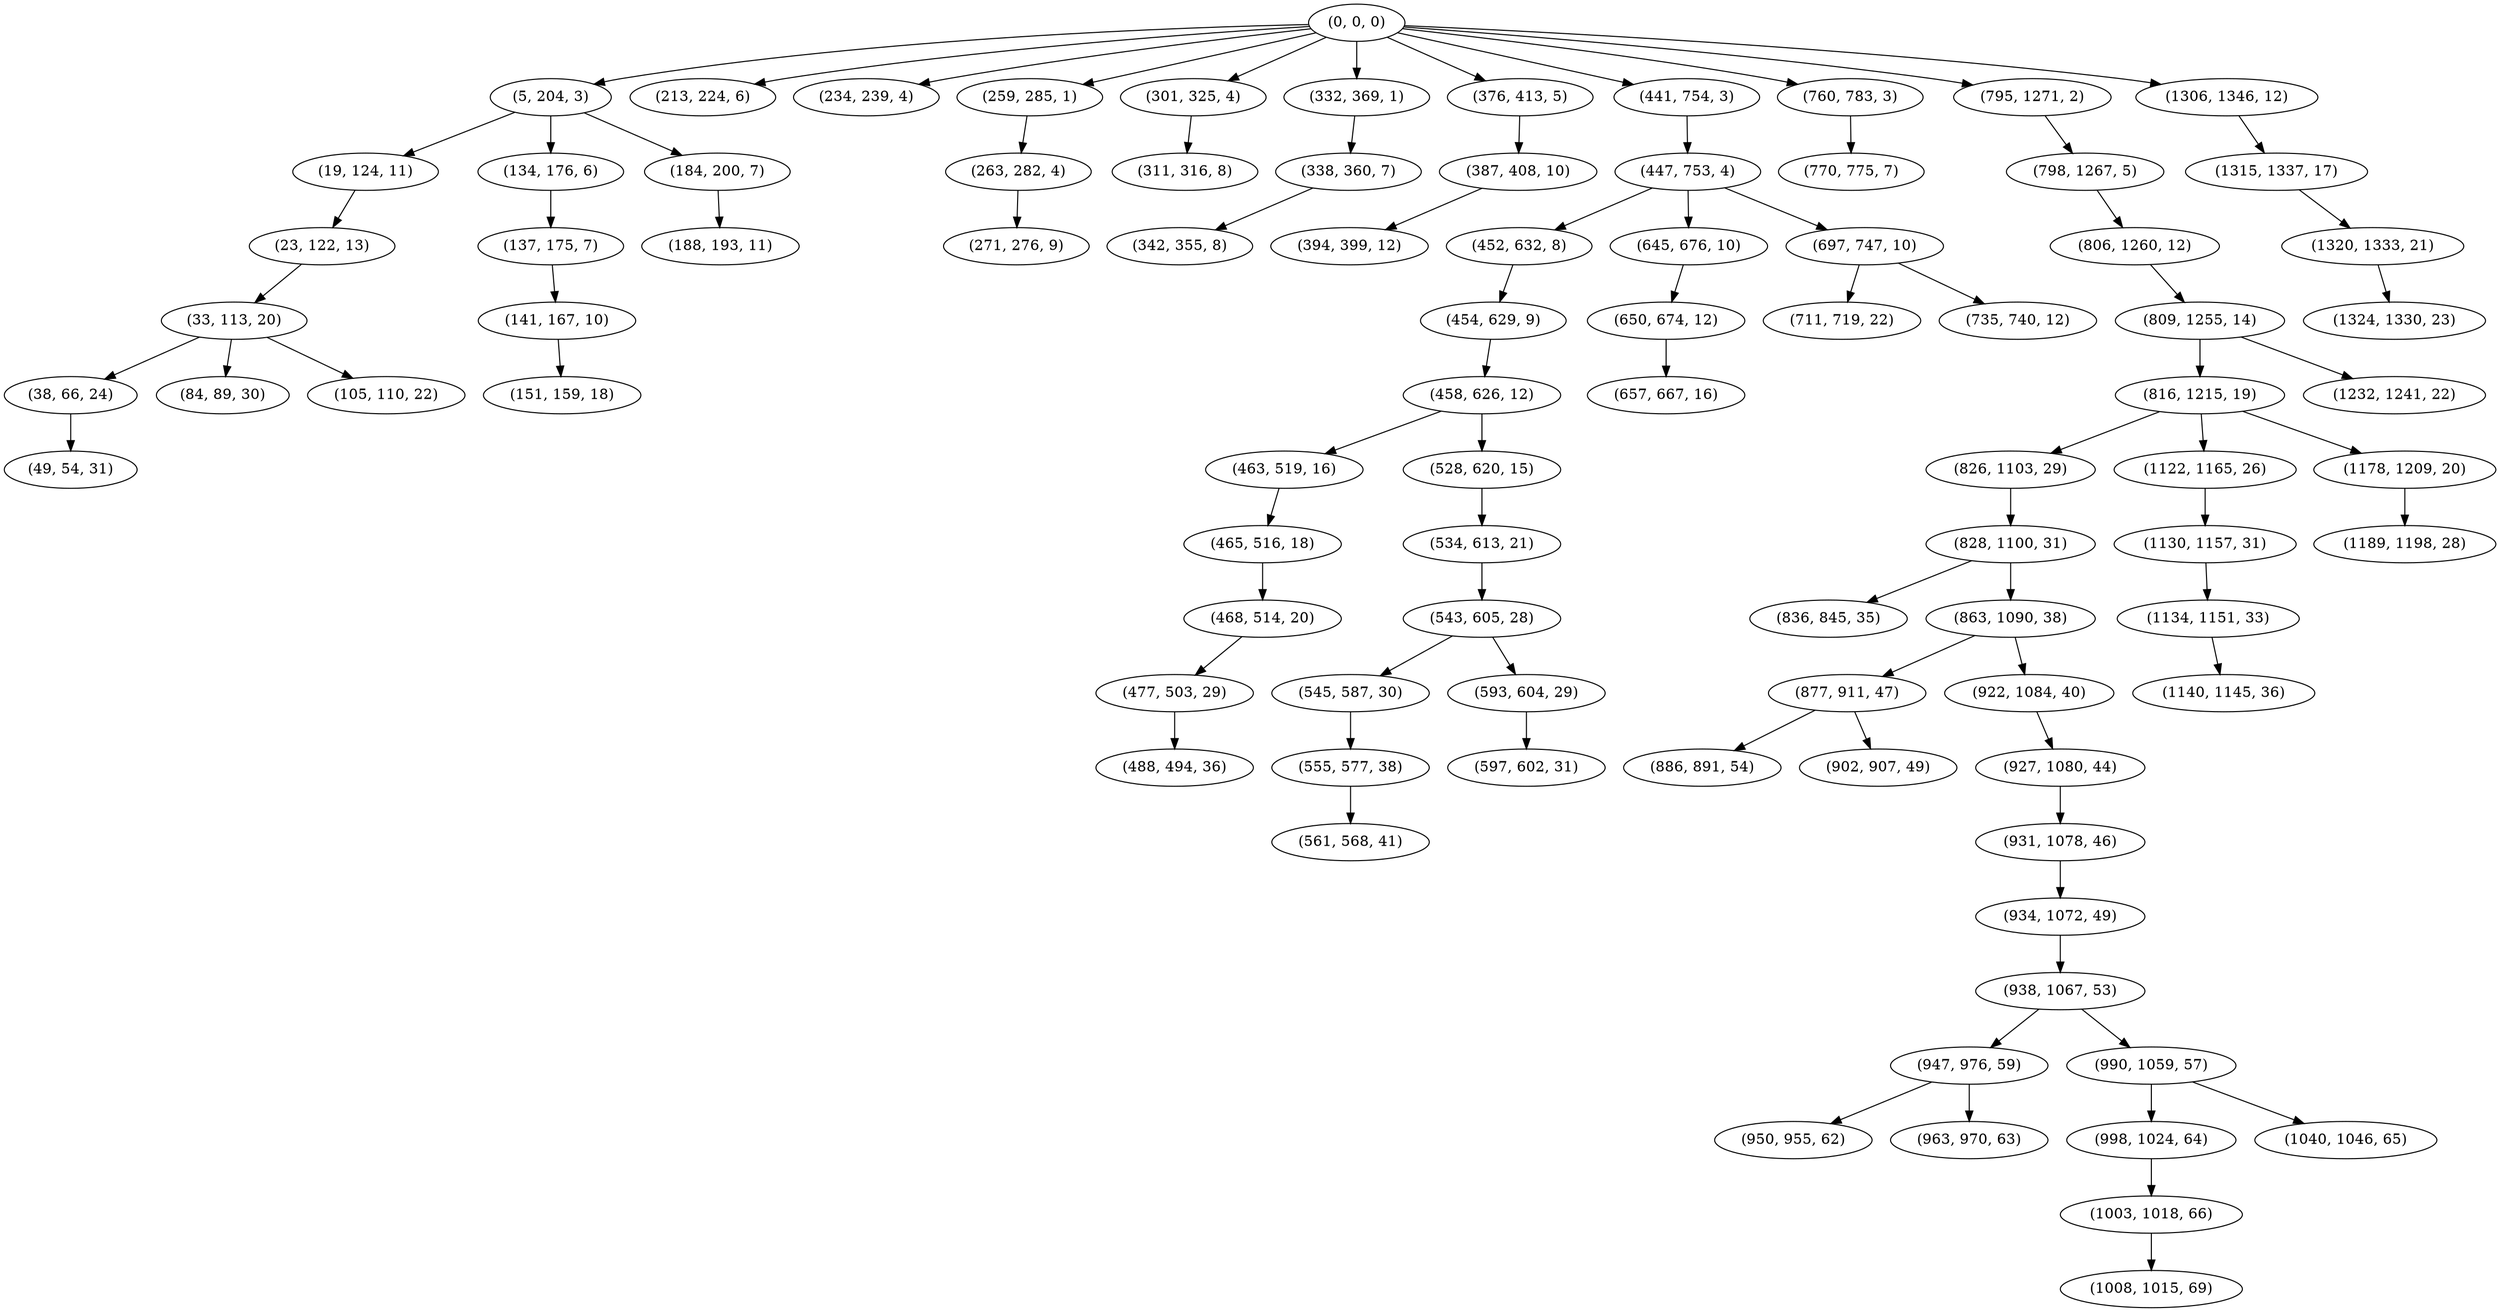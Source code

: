 digraph tree {
    "(0, 0, 0)";
    "(5, 204, 3)";
    "(19, 124, 11)";
    "(23, 122, 13)";
    "(33, 113, 20)";
    "(38, 66, 24)";
    "(49, 54, 31)";
    "(84, 89, 30)";
    "(105, 110, 22)";
    "(134, 176, 6)";
    "(137, 175, 7)";
    "(141, 167, 10)";
    "(151, 159, 18)";
    "(184, 200, 7)";
    "(188, 193, 11)";
    "(213, 224, 6)";
    "(234, 239, 4)";
    "(259, 285, 1)";
    "(263, 282, 4)";
    "(271, 276, 9)";
    "(301, 325, 4)";
    "(311, 316, 8)";
    "(332, 369, 1)";
    "(338, 360, 7)";
    "(342, 355, 8)";
    "(376, 413, 5)";
    "(387, 408, 10)";
    "(394, 399, 12)";
    "(441, 754, 3)";
    "(447, 753, 4)";
    "(452, 632, 8)";
    "(454, 629, 9)";
    "(458, 626, 12)";
    "(463, 519, 16)";
    "(465, 516, 18)";
    "(468, 514, 20)";
    "(477, 503, 29)";
    "(488, 494, 36)";
    "(528, 620, 15)";
    "(534, 613, 21)";
    "(543, 605, 28)";
    "(545, 587, 30)";
    "(555, 577, 38)";
    "(561, 568, 41)";
    "(593, 604, 29)";
    "(597, 602, 31)";
    "(645, 676, 10)";
    "(650, 674, 12)";
    "(657, 667, 16)";
    "(697, 747, 10)";
    "(711, 719, 22)";
    "(735, 740, 12)";
    "(760, 783, 3)";
    "(770, 775, 7)";
    "(795, 1271, 2)";
    "(798, 1267, 5)";
    "(806, 1260, 12)";
    "(809, 1255, 14)";
    "(816, 1215, 19)";
    "(826, 1103, 29)";
    "(828, 1100, 31)";
    "(836, 845, 35)";
    "(863, 1090, 38)";
    "(877, 911, 47)";
    "(886, 891, 54)";
    "(902, 907, 49)";
    "(922, 1084, 40)";
    "(927, 1080, 44)";
    "(931, 1078, 46)";
    "(934, 1072, 49)";
    "(938, 1067, 53)";
    "(947, 976, 59)";
    "(950, 955, 62)";
    "(963, 970, 63)";
    "(990, 1059, 57)";
    "(998, 1024, 64)";
    "(1003, 1018, 66)";
    "(1008, 1015, 69)";
    "(1040, 1046, 65)";
    "(1122, 1165, 26)";
    "(1130, 1157, 31)";
    "(1134, 1151, 33)";
    "(1140, 1145, 36)";
    "(1178, 1209, 20)";
    "(1189, 1198, 28)";
    "(1232, 1241, 22)";
    "(1306, 1346, 12)";
    "(1315, 1337, 17)";
    "(1320, 1333, 21)";
    "(1324, 1330, 23)";
    "(0, 0, 0)" -> "(5, 204, 3)";
    "(0, 0, 0)" -> "(213, 224, 6)";
    "(0, 0, 0)" -> "(234, 239, 4)";
    "(0, 0, 0)" -> "(259, 285, 1)";
    "(0, 0, 0)" -> "(301, 325, 4)";
    "(0, 0, 0)" -> "(332, 369, 1)";
    "(0, 0, 0)" -> "(376, 413, 5)";
    "(0, 0, 0)" -> "(441, 754, 3)";
    "(0, 0, 0)" -> "(760, 783, 3)";
    "(0, 0, 0)" -> "(795, 1271, 2)";
    "(0, 0, 0)" -> "(1306, 1346, 12)";
    "(5, 204, 3)" -> "(19, 124, 11)";
    "(5, 204, 3)" -> "(134, 176, 6)";
    "(5, 204, 3)" -> "(184, 200, 7)";
    "(19, 124, 11)" -> "(23, 122, 13)";
    "(23, 122, 13)" -> "(33, 113, 20)";
    "(33, 113, 20)" -> "(38, 66, 24)";
    "(33, 113, 20)" -> "(84, 89, 30)";
    "(33, 113, 20)" -> "(105, 110, 22)";
    "(38, 66, 24)" -> "(49, 54, 31)";
    "(134, 176, 6)" -> "(137, 175, 7)";
    "(137, 175, 7)" -> "(141, 167, 10)";
    "(141, 167, 10)" -> "(151, 159, 18)";
    "(184, 200, 7)" -> "(188, 193, 11)";
    "(259, 285, 1)" -> "(263, 282, 4)";
    "(263, 282, 4)" -> "(271, 276, 9)";
    "(301, 325, 4)" -> "(311, 316, 8)";
    "(332, 369, 1)" -> "(338, 360, 7)";
    "(338, 360, 7)" -> "(342, 355, 8)";
    "(376, 413, 5)" -> "(387, 408, 10)";
    "(387, 408, 10)" -> "(394, 399, 12)";
    "(441, 754, 3)" -> "(447, 753, 4)";
    "(447, 753, 4)" -> "(452, 632, 8)";
    "(447, 753, 4)" -> "(645, 676, 10)";
    "(447, 753, 4)" -> "(697, 747, 10)";
    "(452, 632, 8)" -> "(454, 629, 9)";
    "(454, 629, 9)" -> "(458, 626, 12)";
    "(458, 626, 12)" -> "(463, 519, 16)";
    "(458, 626, 12)" -> "(528, 620, 15)";
    "(463, 519, 16)" -> "(465, 516, 18)";
    "(465, 516, 18)" -> "(468, 514, 20)";
    "(468, 514, 20)" -> "(477, 503, 29)";
    "(477, 503, 29)" -> "(488, 494, 36)";
    "(528, 620, 15)" -> "(534, 613, 21)";
    "(534, 613, 21)" -> "(543, 605, 28)";
    "(543, 605, 28)" -> "(545, 587, 30)";
    "(543, 605, 28)" -> "(593, 604, 29)";
    "(545, 587, 30)" -> "(555, 577, 38)";
    "(555, 577, 38)" -> "(561, 568, 41)";
    "(593, 604, 29)" -> "(597, 602, 31)";
    "(645, 676, 10)" -> "(650, 674, 12)";
    "(650, 674, 12)" -> "(657, 667, 16)";
    "(697, 747, 10)" -> "(711, 719, 22)";
    "(697, 747, 10)" -> "(735, 740, 12)";
    "(760, 783, 3)" -> "(770, 775, 7)";
    "(795, 1271, 2)" -> "(798, 1267, 5)";
    "(798, 1267, 5)" -> "(806, 1260, 12)";
    "(806, 1260, 12)" -> "(809, 1255, 14)";
    "(809, 1255, 14)" -> "(816, 1215, 19)";
    "(809, 1255, 14)" -> "(1232, 1241, 22)";
    "(816, 1215, 19)" -> "(826, 1103, 29)";
    "(816, 1215, 19)" -> "(1122, 1165, 26)";
    "(816, 1215, 19)" -> "(1178, 1209, 20)";
    "(826, 1103, 29)" -> "(828, 1100, 31)";
    "(828, 1100, 31)" -> "(836, 845, 35)";
    "(828, 1100, 31)" -> "(863, 1090, 38)";
    "(863, 1090, 38)" -> "(877, 911, 47)";
    "(863, 1090, 38)" -> "(922, 1084, 40)";
    "(877, 911, 47)" -> "(886, 891, 54)";
    "(877, 911, 47)" -> "(902, 907, 49)";
    "(922, 1084, 40)" -> "(927, 1080, 44)";
    "(927, 1080, 44)" -> "(931, 1078, 46)";
    "(931, 1078, 46)" -> "(934, 1072, 49)";
    "(934, 1072, 49)" -> "(938, 1067, 53)";
    "(938, 1067, 53)" -> "(947, 976, 59)";
    "(938, 1067, 53)" -> "(990, 1059, 57)";
    "(947, 976, 59)" -> "(950, 955, 62)";
    "(947, 976, 59)" -> "(963, 970, 63)";
    "(990, 1059, 57)" -> "(998, 1024, 64)";
    "(990, 1059, 57)" -> "(1040, 1046, 65)";
    "(998, 1024, 64)" -> "(1003, 1018, 66)";
    "(1003, 1018, 66)" -> "(1008, 1015, 69)";
    "(1122, 1165, 26)" -> "(1130, 1157, 31)";
    "(1130, 1157, 31)" -> "(1134, 1151, 33)";
    "(1134, 1151, 33)" -> "(1140, 1145, 36)";
    "(1178, 1209, 20)" -> "(1189, 1198, 28)";
    "(1306, 1346, 12)" -> "(1315, 1337, 17)";
    "(1315, 1337, 17)" -> "(1320, 1333, 21)";
    "(1320, 1333, 21)" -> "(1324, 1330, 23)";
}
